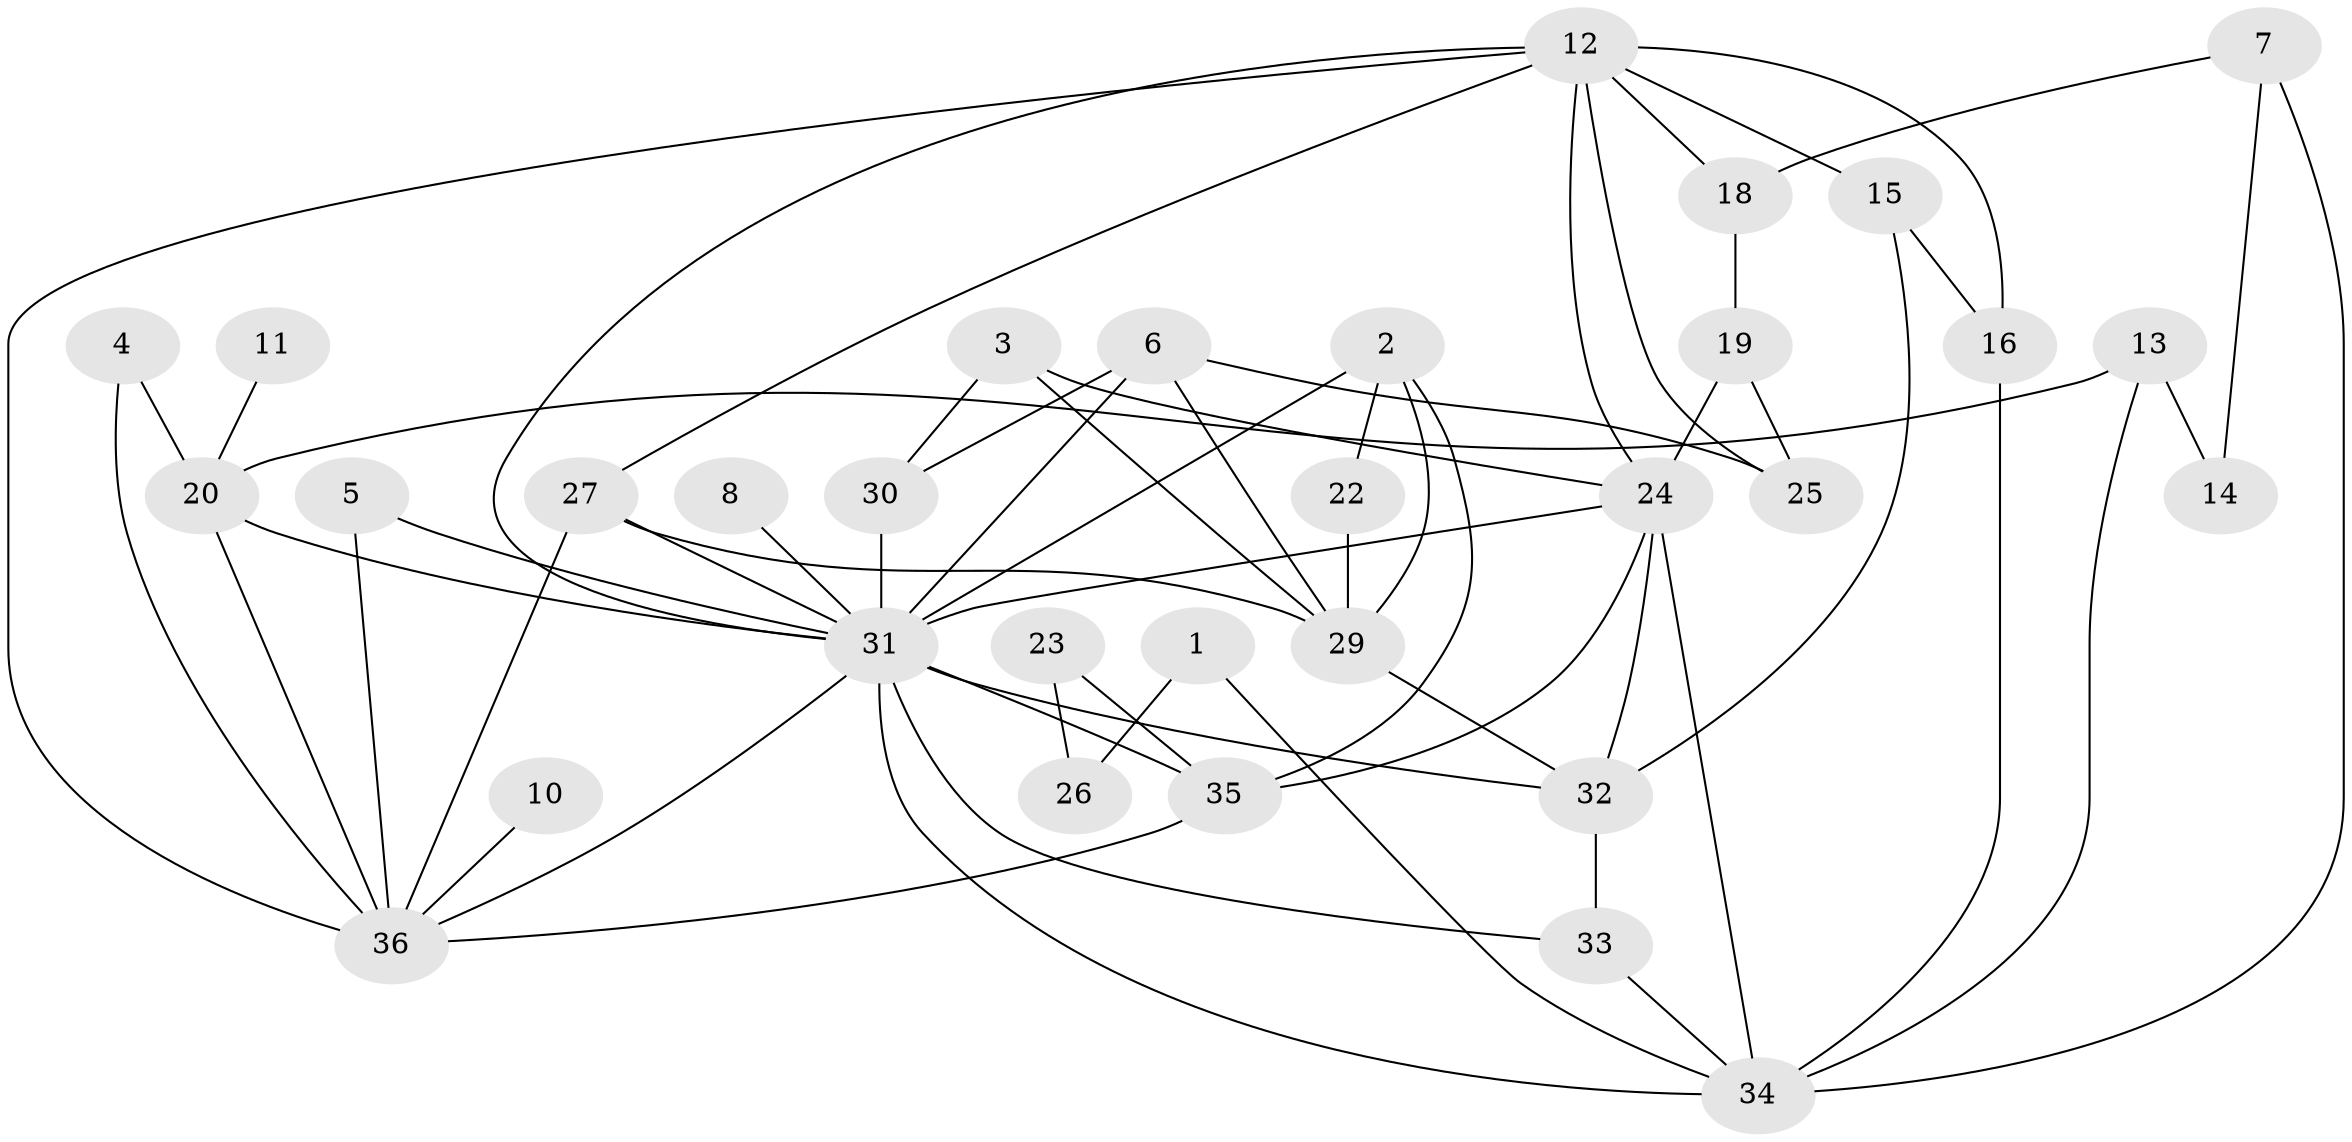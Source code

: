 // original degree distribution, {2: 0.2638888888888889, 3: 0.3055555555555556, 5: 0.1111111111111111, 4: 0.1388888888888889, 1: 0.09722222222222222, 0: 0.05555555555555555, 7: 0.013888888888888888, 6: 0.013888888888888888}
// Generated by graph-tools (version 1.1) at 2025/25/03/09/25 03:25:21]
// undirected, 32 vertices, 62 edges
graph export_dot {
graph [start="1"]
  node [color=gray90,style=filled];
  1;
  2;
  3;
  4;
  5;
  6;
  7;
  8;
  10;
  11;
  12;
  13;
  14;
  15;
  16;
  18;
  19;
  20;
  22;
  23;
  24;
  25;
  26;
  27;
  29;
  30;
  31;
  32;
  33;
  34;
  35;
  36;
  1 -- 26 [weight=1.0];
  1 -- 34 [weight=1.0];
  2 -- 22 [weight=1.0];
  2 -- 29 [weight=1.0];
  2 -- 31 [weight=1.0];
  2 -- 35 [weight=1.0];
  3 -- 24 [weight=1.0];
  3 -- 29 [weight=1.0];
  3 -- 30 [weight=1.0];
  4 -- 20 [weight=1.0];
  4 -- 36 [weight=1.0];
  5 -- 31 [weight=1.0];
  5 -- 36 [weight=1.0];
  6 -- 25 [weight=1.0];
  6 -- 29 [weight=1.0];
  6 -- 30 [weight=1.0];
  6 -- 31 [weight=1.0];
  7 -- 14 [weight=1.0];
  7 -- 18 [weight=1.0];
  7 -- 34 [weight=1.0];
  8 -- 31 [weight=1.0];
  10 -- 36 [weight=1.0];
  11 -- 20 [weight=1.0];
  12 -- 15 [weight=1.0];
  12 -- 16 [weight=1.0];
  12 -- 18 [weight=1.0];
  12 -- 24 [weight=1.0];
  12 -- 25 [weight=2.0];
  12 -- 27 [weight=2.0];
  12 -- 31 [weight=1.0];
  12 -- 36 [weight=1.0];
  13 -- 14 [weight=1.0];
  13 -- 20 [weight=1.0];
  13 -- 34 [weight=1.0];
  15 -- 16 [weight=1.0];
  15 -- 32 [weight=1.0];
  16 -- 34 [weight=1.0];
  18 -- 19 [weight=1.0];
  19 -- 24 [weight=1.0];
  19 -- 25 [weight=1.0];
  20 -- 31 [weight=1.0];
  20 -- 36 [weight=1.0];
  22 -- 29 [weight=1.0];
  23 -- 26 [weight=1.0];
  23 -- 35 [weight=1.0];
  24 -- 31 [weight=1.0];
  24 -- 32 [weight=1.0];
  24 -- 34 [weight=1.0];
  24 -- 35 [weight=1.0];
  27 -- 29 [weight=2.0];
  27 -- 31 [weight=1.0];
  27 -- 36 [weight=1.0];
  29 -- 32 [weight=1.0];
  30 -- 31 [weight=1.0];
  31 -- 32 [weight=1.0];
  31 -- 33 [weight=1.0];
  31 -- 34 [weight=1.0];
  31 -- 35 [weight=1.0];
  31 -- 36 [weight=1.0];
  32 -- 33 [weight=1.0];
  33 -- 34 [weight=1.0];
  35 -- 36 [weight=1.0];
}
